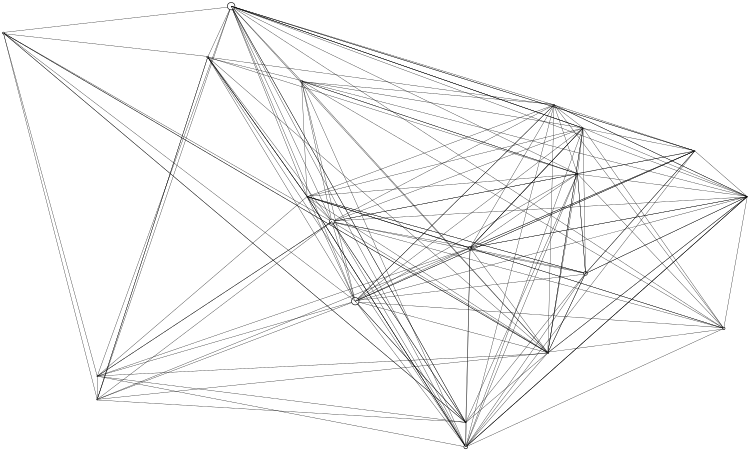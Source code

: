 graph {
	graph [concentrate=true dpi=200 size="5,5!" splines=line]
	"Groom #0" [label="" height=0.16640431038100123 width=0.16640431038100123]
	"Groom #1" [label="" height=0.039216321918880866 width=0.039216321918880866]
	"Groom #2" [label="" height=0.0121288999542733 width=0.0121288999542733]
	"Groom #3" [label="" height=0.03803596493531124 width=0.03803596493531124]
	"N/A #0" [label="" height=0.004706140223369719 width=0.004706140223369719]
	"Groom #4" [label="" height=0.02796791060246876 width=0.02796791060246876]
	Run [label="" height=0.08969884799899358 width=0.08969884799899358]
	"CW-Turn" [label="" height=0.17298924190730916 width=0.17298924190730916]
	"Walk #0" [label="" height=0.08343459627084612 width=0.08343459627084612]
	"Groom #5" [label="" height=0.049489744160724866 width=0.049489744160724866]
	"CCW-Turn #0" [label="" height=0.06552015059504164 width=0.06552015059504164]
	"CCW-Turn #1" [label="" height=0.10557034064196208 width=0.10557034064196208]
	"Point #0" [label="" height=0.02241753229596494 width=0.02241753229596494]
	"Rear #0" [label="" height=0.045301139676077774 width=0.045301139676077774]
	"N/A #1" [label="" height=0.0064991382742074924 width=0.0064991382742074924]
	"Rear #1" [label="" height=0.04196229053534306 width=0.04196229053534306]
	"N/A #2" [label="" height=0.002631333652293207 width=0.002631333652293207]
	"Rear #2" [label="" height=0.01015824169625263 width=0.01015824169625263]
	"Walk #1" [label="" height=0.005526540946738602 width=0.005526540946738602]
	"Point #1" [label="" height=0.010341313332939616 width=0.010341313332939616]
	"Groom #0" -- "Groom #1" [len=2 penwidth=0.5 weight=10]
	"Groom #0" -- "Groom #3" [len=2 penwidth=0.5 weight=10]
	"Groom #0" -- "Groom #4" [len=2 penwidth=0.5 weight=10]
	"Groom #0" -- "CW-Turn" [len=1 penwidth=0.5 weight=100]
	"Groom #0" -- "Groom #5" [len=1 penwidth=0.5 weight=100]
	"Groom #0" -- "CCW-Turn #1" [len=2 penwidth=0.5 weight=10]
	"Groom #0" -- "Point #0" [len=2 penwidth=0.5 weight=10]
	"Groom #0" -- "Rear #0" [len=1 penwidth=0.5 weight=100]
	"Groom #0" -- "Rear #1" [len=1 penwidth=0.5 weight=100]
	"Groom #1" -- "Groom #0" [len=1 penwidth=0.5 weight=100]
	"Groom #1" -- "Groom #2" [len=1 penwidth=0.5 weight=100]
	"Groom #1" -- "Groom #3" [len=2 penwidth=0.5 weight=10]
	"Groom #1" -- "Groom #4" [len=1 penwidth=0.5 weight=100]
	"Groom #1" -- "CW-Turn" [len=1 penwidth=0.5 weight=100]
	"Groom #1" -- "CCW-Turn #1" [len=1 penwidth=0.5 weight=100]
	"Groom #1" -- "Rear #0" [len=1 penwidth=0.5 weight=100]
	"Groom #2" -- "Groom #0" [len=1 penwidth=0.5 weight=100]
	"Groom #2" -- "Groom #1" [len=1 penwidth=0.5 weight=100]
	"Groom #2" -- "Groom #3" [len=1 penwidth=0.5 weight=100]
	"Groom #2" -- "N/A #0" [len=2 penwidth=0.5 weight=10]
	"Groom #2" -- "Groom #4" [len=1 penwidth=0.5 weight=100]
	"Groom #2" -- "CW-Turn" [len=1 penwidth=0.5 weight=100]
	"Groom #2" -- "Walk #0" [len=2 penwidth=0.5 weight=10]
	"Groom #2" -- "CCW-Turn #0" [len=1 penwidth=0.5 weight=100]
	"Groom #2" -- "CCW-Turn #1" [len=1 penwidth=0.5 weight=100]
	"Groom #3" -- "Groom #0" [len=1 penwidth=0.5 weight=100]
	"Groom #3" -- "Groom #2" [len=2 penwidth=0.5 weight=10]
	"Groom #3" -- Run [len=2 penwidth=0.5 weight=10]
	"Groom #3" -- "CW-Turn" [len=1 penwidth=0.5 weight=100]
	"Groom #3" -- "Walk #0" [len=2 penwidth=0.5 weight=10]
	"Groom #3" -- "Groom #5" [len=1 penwidth=0.5 weight=100]
	"Groom #3" -- "CCW-Turn #0" [len=2 penwidth=0.5 weight=10]
	"Groom #3" -- "CCW-Turn #1" [len=1 penwidth=0.5 weight=100]
	"Groom #3" -- "Point #0" [len=2 penwidth=0.5 weight=10]
	"Groom #3" -- "Rear #0" [len=2 penwidth=0.5 weight=10]
	"Groom #3" -- "Rear #1" [len=2 penwidth=0.5 weight=10]
	"N/A #0" -- "Groom #0" [len=2 penwidth=0.5 weight=10]
	"N/A #0" -- "Groom #1" [len=1 penwidth=0.5 weight=100]
	"N/A #0" -- "Groom #2" [len=1 penwidth=0.5 weight=100]
	"N/A #0" -- "Groom #3" [len=2 penwidth=0.5 weight=10]
	"N/A #0" -- "Groom #4" [len=1 penwidth=0.5 weight=100]
	"N/A #0" -- Run [len=1 penwidth=0.5 weight=100]
	"N/A #0" -- "CW-Turn" [len=1 penwidth=0.5 weight=100]
	"N/A #0" -- "Walk #0" [len=1 penwidth=0.5 weight=100]
	"N/A #0" -- "CCW-Turn #0" [len=1 penwidth=0.5 weight=100]
	"N/A #0" -- "CCW-Turn #1" [len=1 penwidth=0.5 weight=100]
	"N/A #0" -- "Rear #2" [len=2 penwidth=0.5 weight=10]
	"Groom #4" -- "Groom #0" [len=1 penwidth=0.5 weight=100]
	"Groom #4" -- "Groom #1" [len=1 penwidth=0.5 weight=100]
	"Groom #4" -- "Groom #2" [len=1 penwidth=0.5 weight=100]
	"Groom #4" -- "Groom #3" [len=2 penwidth=0.5 weight=10]
	"Groom #4" -- "N/A #0" [len=2 penwidth=0.5 weight=10]
	"Groom #4" -- "CW-Turn" [len=1 penwidth=0.5 weight=100]
	"Groom #4" -- "CCW-Turn #0" [len=2 penwidth=0.5 weight=10]
	"Groom #4" -- "CCW-Turn #1" [len=1 penwidth=0.5 weight=100]
	"Groom #4" -- "Rear #0" [len=2 penwidth=0.5 weight=10]
	Run -- "CW-Turn" [len=1 penwidth=0.5 weight=100]
	Run -- "Walk #0" [len=1 penwidth=0.5 weight=100]
	Run -- "CCW-Turn #0" [len=1 penwidth=0.5 weight=100]
	Run -- "CCW-Turn #1" [len=2 penwidth=0.5 weight=10]
	"CW-Turn" -- "Groom #0" [len=1 penwidth=0.5 weight=100]
	"CW-Turn" -- "Groom #3" [len=1 penwidth=0.5 weight=100]
	"CW-Turn" -- "Groom #4" [len=2 penwidth=0.5 weight=10]
	"CW-Turn" -- Run [len=1 penwidth=0.5 weight=100]
	"CW-Turn" -- "Walk #0" [len=1 penwidth=0.5 weight=100]
	"CW-Turn" -- "Groom #5" [len=2 penwidth=0.5 weight=10]
	"CW-Turn" -- "CCW-Turn #0" [len=2 penwidth=0.5 weight=10]
	"CW-Turn" -- "CCW-Turn #1" [len=1 penwidth=0.5 weight=100]
	"CW-Turn" -- "Rear #0" [len=2 penwidth=0.5 weight=10]
	"CW-Turn" -- "Rear #1" [len=2 penwidth=0.5 weight=10]
	"CW-Turn" -- "Rear #2" [len=2 penwidth=0.5 weight=10]
	"Walk #0" -- "Groom #0" [len=2 penwidth=0.5 weight=10]
	"Walk #0" -- Run [len=1 penwidth=0.5 weight=100]
	"Walk #0" -- "CW-Turn" [len=1 penwidth=0.5 weight=100]
	"Walk #0" -- "Groom #5" [len=2 penwidth=0.5 weight=10]
	"Walk #0" -- "CCW-Turn #0" [len=1 penwidth=0.5 weight=100]
	"Walk #0" -- "CCW-Turn #1" [len=1 penwidth=0.5 weight=100]
	"Walk #0" -- "Point #0" [len=2 penwidth=0.5 weight=10]
	"Walk #0" -- "Rear #1" [len=2 penwidth=0.5 weight=10]
	"Walk #0" -- "Rear #2" [len=2 penwidth=0.5 weight=10]
	"Groom #5" -- "Groom #0" [len=1 penwidth=0.5 weight=100]
	"Groom #5" -- "Groom #3" [len=1 penwidth=0.5 weight=100]
	"Groom #5" -- "CW-Turn" [len=1 penwidth=0.5 weight=100]
	"Groom #5" -- "Walk #0" [len=2 penwidth=0.5 weight=10]
	"Groom #5" -- "CCW-Turn #1" [len=1 penwidth=0.5 weight=100]
	"Groom #5" -- "Point #0" [len=1 penwidth=0.5 weight=100]
	"Groom #5" -- "Rear #1" [len=1 penwidth=0.5 weight=100]
	"Groom #5" -- "Point #1" [len=2 penwidth=0.5 weight=10]
	"CCW-Turn #0" -- Run [len=1 penwidth=0.5 weight=100]
	"CCW-Turn #0" -- "CW-Turn" [len=1 penwidth=0.5 weight=100]
	"CCW-Turn #0" -- "Walk #0" [len=1 penwidth=0.5 weight=100]
	"CCW-Turn #0" -- "CCW-Turn #1" [len=1 penwidth=0.5 weight=100]
	"CCW-Turn #1" -- "Groom #0" [len=1 penwidth=0.5 weight=100]
	"CCW-Turn #1" -- "Groom #1" [len=2 penwidth=0.5 weight=10]
	"CCW-Turn #1" -- "Groom #3" [len=1 penwidth=0.5 weight=100]
	"CCW-Turn #1" -- Run [len=2 penwidth=0.5 weight=10]
	"CCW-Turn #1" -- "CW-Turn" [len=1 penwidth=0.5 weight=100]
	"CCW-Turn #1" -- "Walk #0" [len=1 penwidth=0.5 weight=100]
	"CCW-Turn #1" -- "Groom #5" [len=2 penwidth=0.5 weight=10]
	"CCW-Turn #1" -- "CCW-Turn #0" [len=1 penwidth=0.5 weight=100]
	"CCW-Turn #1" -- "Point #0" [len=1 penwidth=0.5 weight=100]
	"CCW-Turn #1" -- "Rear #0" [len=1 penwidth=0.5 weight=100]
	"CCW-Turn #1" -- "Rear #1" [len=1 penwidth=0.5 weight=100]
	"CCW-Turn #1" -- "Rear #2" [len=2 penwidth=0.5 weight=10]
	"Point #0" -- "Groom #0" [len=1 penwidth=0.5 weight=100]
	"Point #0" -- "Groom #3" [len=2 penwidth=0.5 weight=10]
	"Point #0" -- "CW-Turn" [len=1 penwidth=0.5 weight=100]
	"Point #0" -- "Walk #0" [len=1 penwidth=0.5 weight=100]
	"Point #0" -- "Groom #5" [len=1 penwidth=0.5 weight=100]
	"Point #0" -- "CCW-Turn #0" [len=1 penwidth=0.5 weight=100]
	"Point #0" -- "CCW-Turn #1" [len=1 penwidth=0.5 weight=100]
	"Point #0" -- "Rear #0" [len=2 penwidth=0.5 weight=10]
	"Point #0" -- "Rear #1" [len=1 penwidth=0.5 weight=100]
	"Point #0" -- "Rear #2" [len=2 penwidth=0.5 weight=10]
	"Point #0" -- "Walk #1" [len=2 penwidth=0.5 weight=10]
	"Point #0" -- "Point #1" [len=1 penwidth=0.5 weight=100]
	"Rear #0" -- "Groom #0" [len=1 penwidth=0.5 weight=100]
	"Rear #0" -- "Groom #1" [len=1 penwidth=0.5 weight=100]
	"Rear #0" -- "Groom #3" [len=2 penwidth=0.5 weight=10]
	"Rear #0" -- "CW-Turn" [len=1 penwidth=0.5 weight=100]
	"Rear #0" -- "Walk #0" [len=2 penwidth=0.5 weight=10]
	"Rear #0" -- "CCW-Turn #1" [len=1 penwidth=0.5 weight=100]
	"Rear #0" -- "Rear #1" [len=1 penwidth=0.5 weight=100]
	"N/A #1" -- "Groom #0" [len=1 penwidth=0.5 weight=100]
	"N/A #1" -- "Groom #2" [len=2 penwidth=0.5 weight=10]
	"N/A #1" -- "Groom #3" [len=1 penwidth=0.5 weight=100]
	"N/A #1" -- Run [len=2 penwidth=0.5 weight=10]
	"N/A #1" -- "CW-Turn" [len=1 penwidth=0.5 weight=100]
	"N/A #1" -- "Walk #0" [len=1 penwidth=0.5 weight=100]
	"N/A #1" -- "Groom #5" [len=1 penwidth=0.5 weight=100]
	"N/A #1" -- "CCW-Turn #0" [len=1 penwidth=0.5 weight=100]
	"N/A #1" -- "CCW-Turn #1" [len=1 penwidth=0.5 weight=100]
	"N/A #1" -- "Point #0" [len=2 penwidth=0.5 weight=10]
	"N/A #1" -- "Rear #0" [len=2 penwidth=0.5 weight=10]
	"N/A #1" -- "Rear #1" [len=1 penwidth=0.5 weight=100]
	"N/A #1" -- "Rear #2" [len=1 penwidth=0.5 weight=100]
	"N/A #1" -- "Point #1" [len=2 penwidth=0.5 weight=10]
	"Rear #1" -- "Groom #0" [len=1 penwidth=0.5 weight=100]
	"Rear #1" -- "Groom #3" [len=2 penwidth=0.5 weight=10]
	"Rear #1" -- "CW-Turn" [len=1 penwidth=0.5 weight=100]
	"Rear #1" -- "Walk #0" [len=1 penwidth=0.5 weight=100]
	"Rear #1" -- "Groom #5" [len=1 penwidth=0.5 weight=100]
	"Rear #1" -- "CCW-Turn #1" [len=1 penwidth=0.5 weight=100]
	"Rear #1" -- "Point #0" [len=1 penwidth=0.5 weight=100]
	"Rear #1" -- "Rear #0" [len=1 penwidth=0.5 weight=100]
	"N/A #2" -- "Groom #0" [len=2 penwidth=0.5 weight=10]
	"N/A #2" -- "Groom #3" [len=1 penwidth=0.5 weight=100]
	"N/A #2" -- Run [len=1 penwidth=0.5 weight=100]
	"N/A #2" -- "CW-Turn" [len=1 penwidth=0.5 weight=100]
	"N/A #2" -- "Walk #0" [len=1 penwidth=0.5 weight=100]
	"N/A #2" -- "Groom #5" [len=1 penwidth=0.5 weight=100]
	"N/A #2" -- "CCW-Turn #0" [len=2 penwidth=0.5 weight=10]
	"N/A #2" -- "CCW-Turn #1" [len=1 penwidth=0.5 weight=100]
	"N/A #2" -- "Point #0" [len=1 penwidth=0.5 weight=100]
	"N/A #2" -- "Rear #1" [len=2 penwidth=0.5 weight=10]
	"N/A #2" -- "Rear #2" [len=1 penwidth=0.5 weight=100]
	"N/A #2" -- "Walk #1" [len=1 penwidth=0.5 weight=100]
	"N/A #2" -- "Point #1" [len=1 penwidth=0.5 weight=100]
	"Rear #2" -- "Groom #0" [len=2 penwidth=0.5 weight=10]
	"Rear #2" -- "Groom #3" [len=2 penwidth=0.5 weight=10]
	"Rear #2" -- Run [len=1 penwidth=0.5 weight=100]
	"Rear #2" -- "CW-Turn" [len=1 penwidth=0.5 weight=100]
	"Rear #2" -- "Walk #0" [len=1 penwidth=0.5 weight=100]
	"Rear #2" -- "Groom #5" [len=1 penwidth=0.5 weight=100]
	"Rear #2" -- "CCW-Turn #0" [len=1 penwidth=0.5 weight=100]
	"Rear #2" -- "CCW-Turn #1" [len=1 penwidth=0.5 weight=100]
	"Rear #2" -- "Point #0" [len=1 penwidth=0.5 weight=100]
	"Rear #2" -- "Rear #0" [len=2 penwidth=0.5 weight=10]
	"Rear #2" -- "N/A #1" [len=2 penwidth=0.5 weight=10]
	"Rear #2" -- "Rear #1" [len=1 penwidth=0.5 weight=100]
	"Rear #2" -- "N/A #2" [len=2 penwidth=0.5 weight=10]
	"Rear #2" -- "Walk #1" [len=2 penwidth=0.5 weight=10]
	"Rear #2" -- "Point #1" [len=1 penwidth=0.5 weight=100]
	"Walk #1" -- "Groom #0" [len=2 penwidth=0.5 weight=10]
	"Walk #1" -- Run [len=1 penwidth=0.5 weight=100]
	"Walk #1" -- "CW-Turn" [len=1 penwidth=0.5 weight=100]
	"Walk #1" -- "Walk #0" [len=1 penwidth=0.5 weight=100]
	"Walk #1" -- "CCW-Turn #0" [len=1 penwidth=0.5 weight=100]
	"Walk #1" -- "CCW-Turn #1" [len=1 penwidth=0.5 weight=100]
	"Walk #1" -- "Point #0" [len=1 penwidth=0.5 weight=100]
	"Walk #1" -- "N/A #2" [len=1 penwidth=0.5 weight=100]
	"Walk #1" -- "Rear #2" [len=1 penwidth=0.5 weight=100]
	"Walk #1" -- "Point #1" [len=1 penwidth=0.5 weight=100]
	"Point #1" -- "Groom #0" [len=1 penwidth=0.5 weight=100]
	"Point #1" -- "Groom #3" [len=1 penwidth=0.5 weight=100]
	"Point #1" -- Run [len=2 penwidth=0.5 weight=10]
	"Point #1" -- "CW-Turn" [len=1 penwidth=0.5 weight=100]
	"Point #1" -- "Walk #0" [len=1 penwidth=0.5 weight=100]
	"Point #1" -- "Groom #5" [len=1 penwidth=0.5 weight=100]
	"Point #1" -- "CCW-Turn #0" [len=2 penwidth=0.5 weight=10]
	"Point #1" -- "CCW-Turn #1" [len=1 penwidth=0.5 weight=100]
	"Point #1" -- "Point #0" [len=1 penwidth=0.5 weight=100]
	"Point #1" -- "Rear #1" [len=1 penwidth=0.5 weight=100]
	"Point #1" -- "N/A #2" [len=1 penwidth=0.5 weight=100]
	"Point #1" -- "Rear #2" [len=1 penwidth=0.5 weight=100]
	"Point #1" -- "Walk #1" [len=1 penwidth=0.5 weight=100]
}
